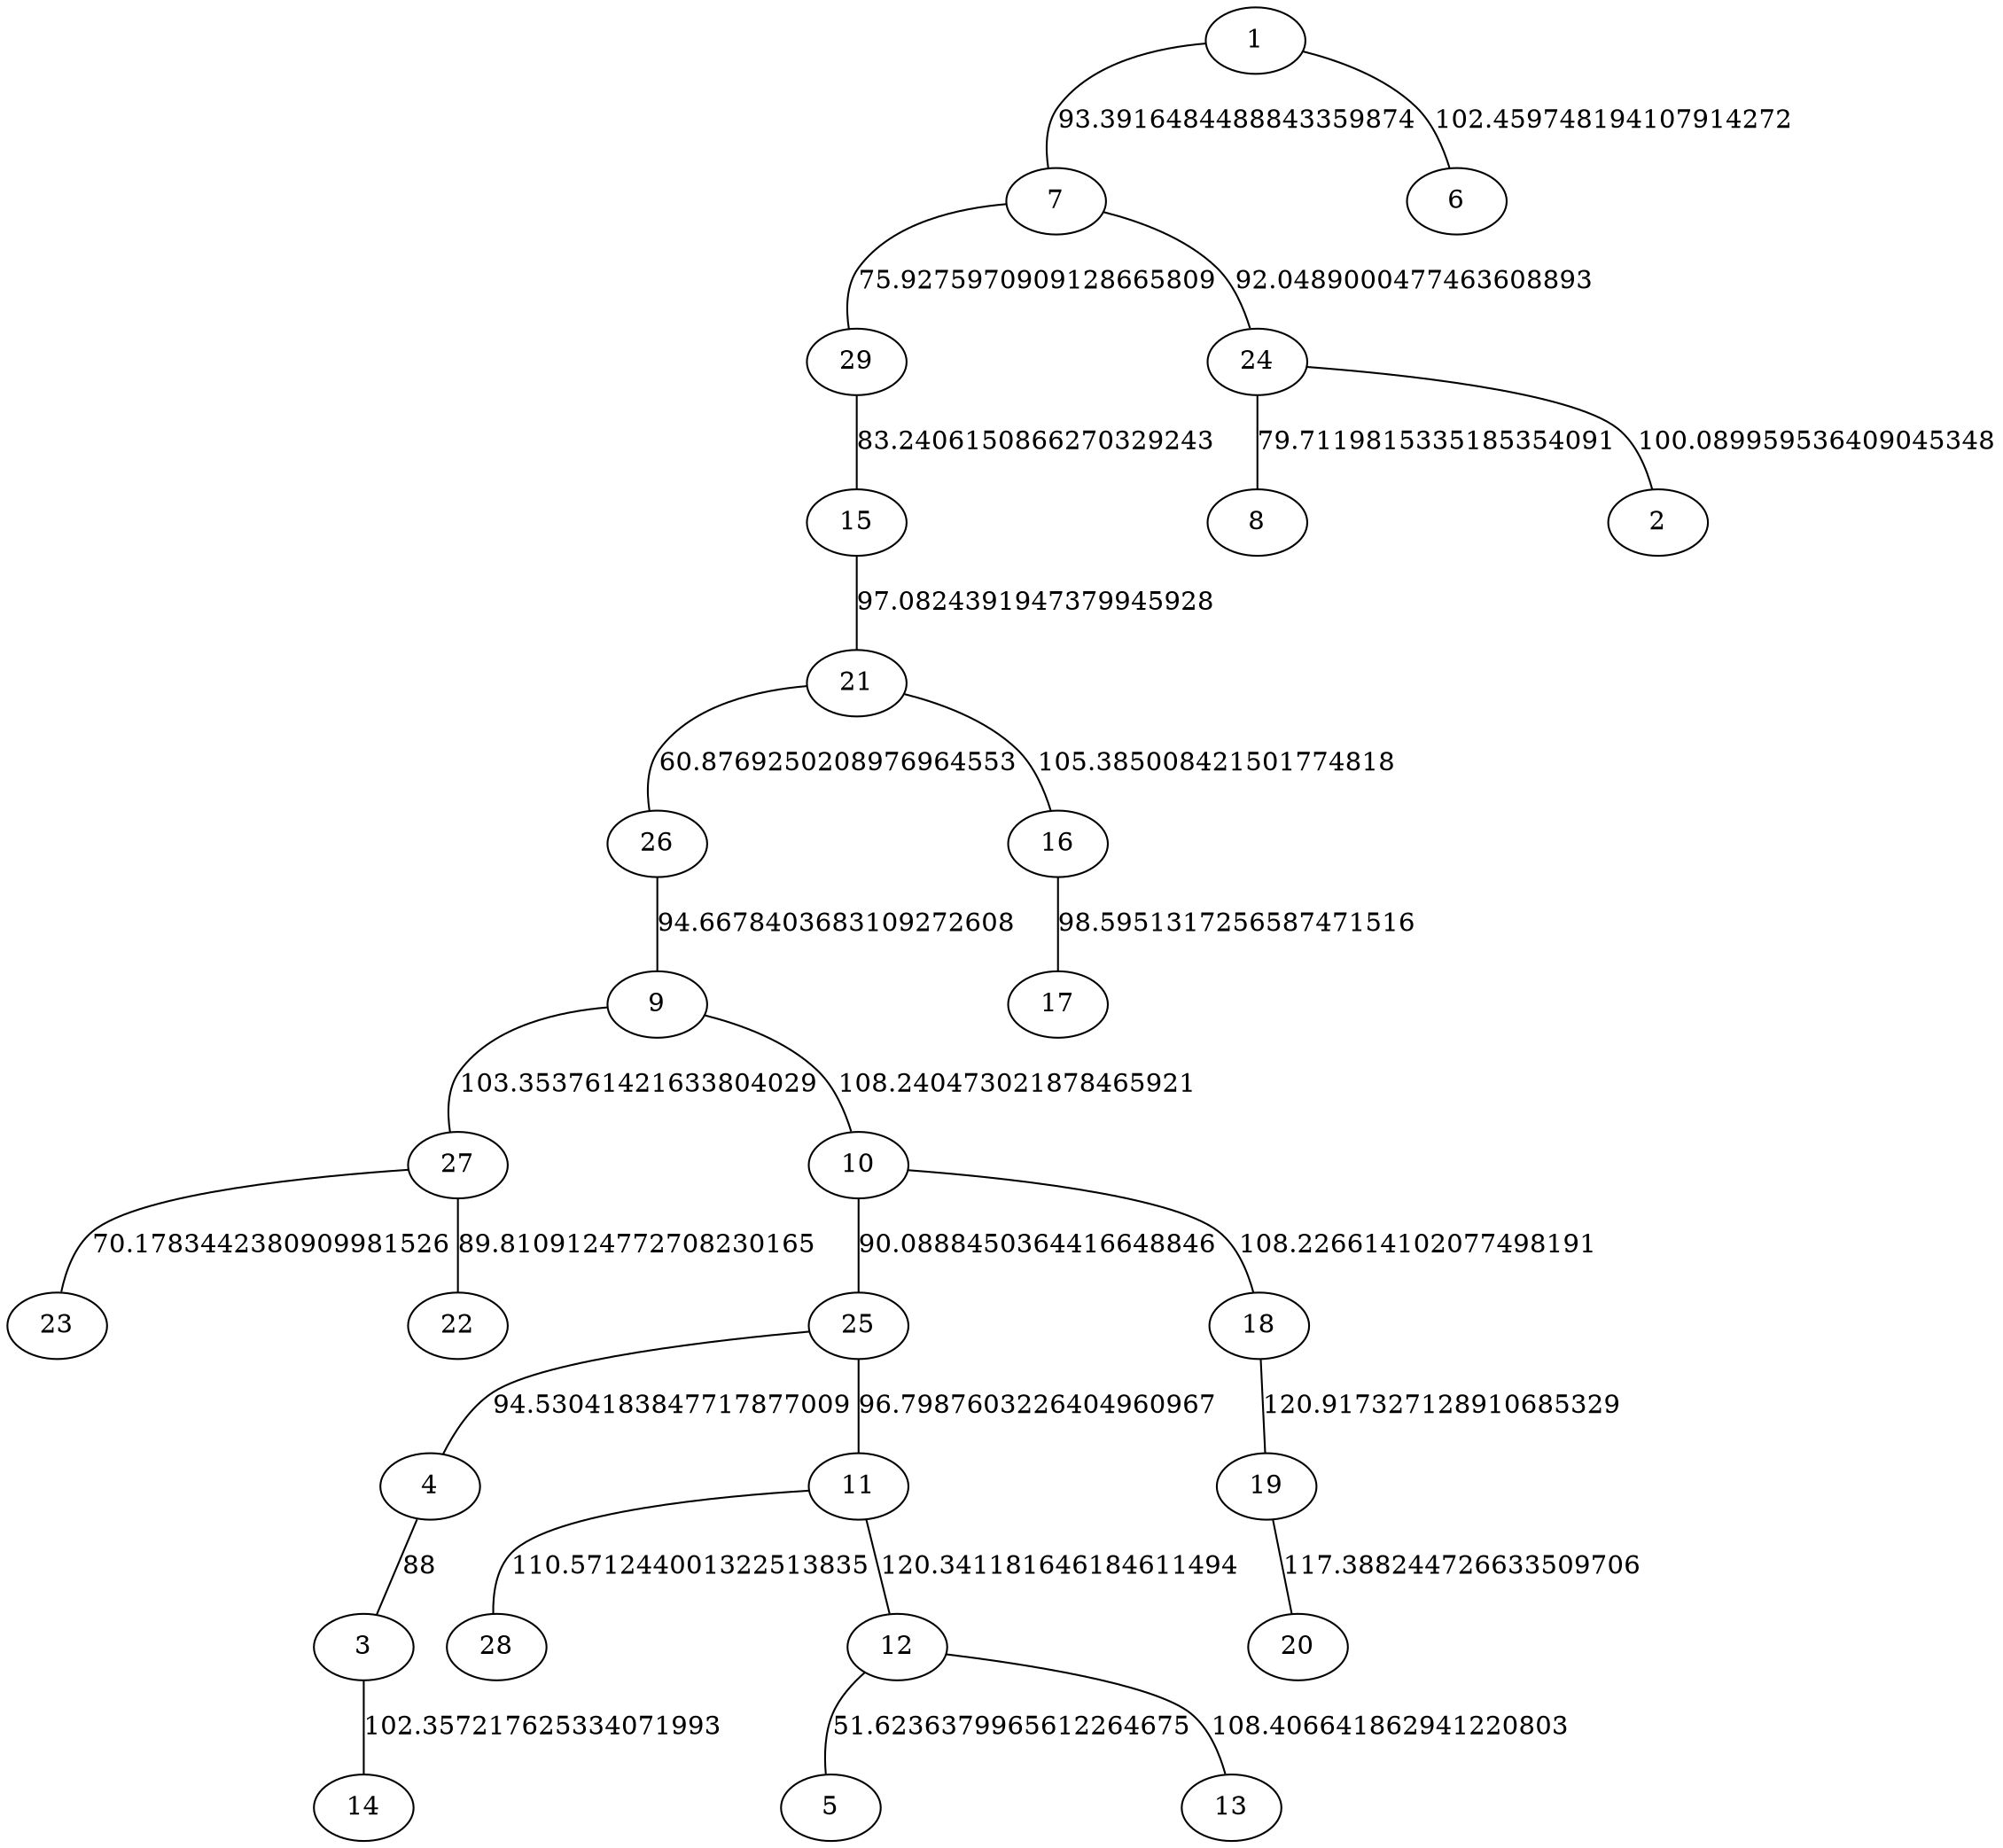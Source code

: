 graph {
"1" -- "7" [label="93.3916484488843359874"]
"7" -- "29" [label="75.9275970909128665809"]
"29" -- "15" [label="83.2406150866270329243"]
"7" -- "24" [label="92.0489000477463608893"]
"24" -- "8" [label="79.7119815335185354091"]
"15" -- "21" [label="97.0824391947379945928"]
"21" -- "26" [label="60.8769250208976964553"]
"26" -- "9" [label="94.6678403683109272608"]
"24" -- "2" [label="100.089959536409045348"]
"1" -- "6" [label="102.459748194107914272"]
"9" -- "27" [label="103.353761421633804029"]
"27" -- "23" [label="70.1783442380909981526"]
"27" -- "22" [label="89.8109124772708230165"]
"21" -- "16" [label="105.385008421501774818"]
"16" -- "17" [label="98.5951317256587471516"]
"9" -- "10" [label="108.240473021878465921"]
"10" -- "25" [label="90.0888450364416648846"]
"25" -- "4" [label="94.5304183847717877009"]
"4" -- "3" [label="88"]
"25" -- "11" [label="96.7987603226404960967"]
"3" -- "14" [label="102.357217625334071993"]
"10" -- "18" [label="108.226614102077498191"]
"11" -- "28" [label="110.571244001322513835"]
"11" -- "12" [label="120.341181646184611494"]
"12" -- "5" [label="51.6236379965612264675"]
"12" -- "13" [label="108.406641862941220803"]
"18" -- "19" [label="120.917327128910685329"]
"19" -- "20" [label="117.388244726633509706"]
}